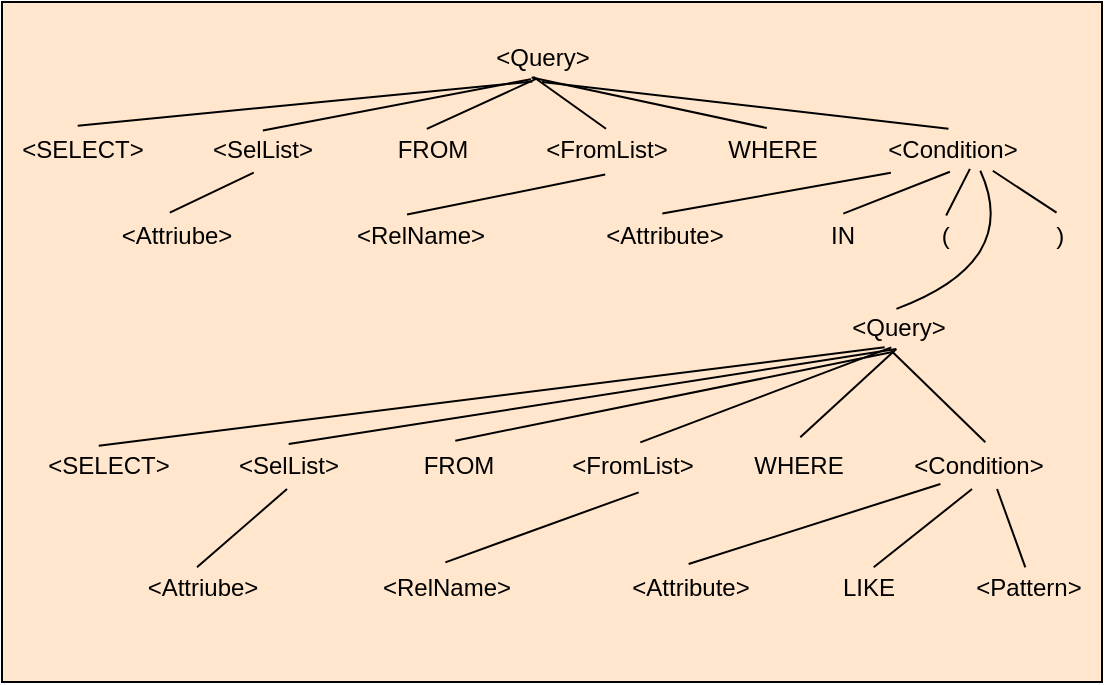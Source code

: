 <mxfile version="16.6.2" type="github">
  <diagram id="nfS9oCo1meUTK1Tz_lBs" name="Page-1">
    <mxGraphModel dx="1325" dy="644" grid="1" gridSize="10" guides="1" tooltips="1" connect="1" arrows="1" fold="1" page="1" pageScale="1" pageWidth="1169" pageHeight="827" math="0" shadow="0">
      <root>
        <mxCell id="0" />
        <mxCell id="1" parent="0" />
        <mxCell id="XLAeXqXStdWNL6sDproD-1" value="" style="rounded=0;whiteSpace=wrap;html=1;fillColor=#FFE6CC;" vertex="1" parent="1">
          <mxGeometry x="310" y="130" width="550" height="340" as="geometry" />
        </mxCell>
        <mxCell id="XLAeXqXStdWNL6sDproD-2" value="&amp;lt;Query&amp;gt;" style="text;html=1;resizable=0;autosize=1;align=center;verticalAlign=middle;points=[];fillColor=none;strokeColor=none;rounded=0;" vertex="1" parent="1">
          <mxGeometry x="550" y="148" width="60" height="20" as="geometry" />
        </mxCell>
        <mxCell id="XLAeXqXStdWNL6sDproD-3" value="&amp;lt;SELECT&amp;gt;" style="text;html=1;resizable=0;autosize=1;align=center;verticalAlign=middle;points=[];fillColor=none;strokeColor=none;rounded=0;" vertex="1" parent="1">
          <mxGeometry x="310" y="194" width="80" height="20" as="geometry" />
        </mxCell>
        <mxCell id="XLAeXqXStdWNL6sDproD-4" value="&amp;lt;SelList&amp;gt;" style="text;html=1;resizable=0;autosize=1;align=center;verticalAlign=middle;points=[];fillColor=none;strokeColor=none;rounded=0;" vertex="1" parent="1">
          <mxGeometry x="405" y="194" width="70" height="20" as="geometry" />
        </mxCell>
        <mxCell id="XLAeXqXStdWNL6sDproD-5" value="FROM" style="text;html=1;resizable=0;autosize=1;align=center;verticalAlign=middle;points=[];fillColor=none;strokeColor=none;rounded=0;" vertex="1" parent="1">
          <mxGeometry x="500" y="194" width="50" height="20" as="geometry" />
        </mxCell>
        <mxCell id="XLAeXqXStdWNL6sDproD-6" value="&amp;lt;FromList&amp;gt;" style="text;html=1;resizable=0;autosize=1;align=center;verticalAlign=middle;points=[];fillColor=none;strokeColor=none;rounded=0;" vertex="1" parent="1">
          <mxGeometry x="572" y="194" width="80" height="20" as="geometry" />
        </mxCell>
        <mxCell id="XLAeXqXStdWNL6sDproD-7" value="WHERE" style="text;html=1;resizable=0;autosize=1;align=center;verticalAlign=middle;points=[];fillColor=none;strokeColor=none;rounded=0;" vertex="1" parent="1">
          <mxGeometry x="665" y="194" width="60" height="20" as="geometry" />
        </mxCell>
        <mxCell id="XLAeXqXStdWNL6sDproD-8" value="&amp;lt;Condition&amp;gt;" style="text;html=1;resizable=0;autosize=1;align=center;verticalAlign=middle;points=[];fillColor=none;strokeColor=none;rounded=0;" vertex="1" parent="1">
          <mxGeometry x="745" y="194" width="80" height="20" as="geometry" />
        </mxCell>
        <mxCell id="XLAeXqXStdWNL6sDproD-9" value="&amp;lt;Attriube&amp;gt;" style="text;html=1;resizable=0;autosize=1;align=center;verticalAlign=middle;points=[];fillColor=none;strokeColor=none;rounded=0;" vertex="1" parent="1">
          <mxGeometry x="362" y="237" width="70" height="20" as="geometry" />
        </mxCell>
        <mxCell id="XLAeXqXStdWNL6sDproD-11" value="&amp;lt;RelName&amp;gt;" style="text;html=1;resizable=0;autosize=1;align=center;verticalAlign=middle;points=[];fillColor=none;strokeColor=none;rounded=0;" vertex="1" parent="1">
          <mxGeometry x="479" y="237" width="80" height="20" as="geometry" />
        </mxCell>
        <mxCell id="XLAeXqXStdWNL6sDproD-13" value="&amp;lt;Attribute&amp;gt;" style="text;html=1;resizable=0;autosize=1;align=center;verticalAlign=middle;points=[];fillColor=none;strokeColor=none;rounded=0;" vertex="1" parent="1">
          <mxGeometry x="606" y="237" width="70" height="20" as="geometry" />
        </mxCell>
        <mxCell id="XLAeXqXStdWNL6sDproD-15" value="IN" style="text;html=1;resizable=0;autosize=1;align=center;verticalAlign=middle;points=[];fillColor=none;strokeColor=none;rounded=0;" vertex="1" parent="1">
          <mxGeometry x="715" y="237" width="30" height="20" as="geometry" />
        </mxCell>
        <mxCell id="XLAeXqXStdWNL6sDproD-16" value="(&amp;nbsp; &amp;nbsp; &amp;nbsp; &amp;nbsp; &amp;nbsp; &amp;nbsp; &amp;nbsp; &amp;nbsp; )" style="text;html=1;resizable=0;autosize=1;align=center;verticalAlign=middle;points=[];fillColor=none;strokeColor=none;rounded=0;" vertex="1" parent="1">
          <mxGeometry x="770" y="237" width="80" height="20" as="geometry" />
        </mxCell>
        <mxCell id="XLAeXqXStdWNL6sDproD-17" value="&amp;lt;Query&amp;gt;" style="text;html=1;resizable=0;autosize=1;align=center;verticalAlign=middle;points=[];fillColor=none;strokeColor=none;rounded=0;" vertex="1" parent="1">
          <mxGeometry x="728" y="283" width="60" height="20" as="geometry" />
        </mxCell>
        <mxCell id="XLAeXqXStdWNL6sDproD-18" value="&amp;lt;SELECT&amp;gt;" style="text;html=1;resizable=0;autosize=1;align=center;verticalAlign=middle;points=[];fillColor=none;strokeColor=none;rounded=0;" vertex="1" parent="1">
          <mxGeometry x="323" y="352" width="80" height="20" as="geometry" />
        </mxCell>
        <mxCell id="XLAeXqXStdWNL6sDproD-19" value="&amp;lt;SelList&amp;gt;" style="text;html=1;resizable=0;autosize=1;align=center;verticalAlign=middle;points=[];fillColor=none;strokeColor=none;rounded=0;" vertex="1" parent="1">
          <mxGeometry x="418" y="352" width="70" height="20" as="geometry" />
        </mxCell>
        <mxCell id="XLAeXqXStdWNL6sDproD-20" value="FROM" style="text;html=1;resizable=0;autosize=1;align=center;verticalAlign=middle;points=[];fillColor=none;strokeColor=none;rounded=0;" vertex="1" parent="1">
          <mxGeometry x="513" y="352" width="50" height="20" as="geometry" />
        </mxCell>
        <mxCell id="XLAeXqXStdWNL6sDproD-21" value="&amp;lt;FromList&amp;gt;" style="text;html=1;resizable=0;autosize=1;align=center;verticalAlign=middle;points=[];fillColor=none;strokeColor=none;rounded=0;" vertex="1" parent="1">
          <mxGeometry x="585" y="352" width="80" height="20" as="geometry" />
        </mxCell>
        <mxCell id="XLAeXqXStdWNL6sDproD-22" value="WHERE" style="text;html=1;resizable=0;autosize=1;align=center;verticalAlign=middle;points=[];fillColor=none;strokeColor=none;rounded=0;" vertex="1" parent="1">
          <mxGeometry x="678" y="352" width="60" height="20" as="geometry" />
        </mxCell>
        <mxCell id="XLAeXqXStdWNL6sDproD-23" value="&amp;lt;Condition&amp;gt;" style="text;html=1;resizable=0;autosize=1;align=center;verticalAlign=middle;points=[];fillColor=none;strokeColor=none;rounded=0;" vertex="1" parent="1">
          <mxGeometry x="758" y="352" width="80" height="20" as="geometry" />
        </mxCell>
        <mxCell id="XLAeXqXStdWNL6sDproD-24" value="&amp;lt;Attriube&amp;gt;" style="text;html=1;resizable=0;autosize=1;align=center;verticalAlign=middle;points=[];fillColor=none;strokeColor=none;rounded=0;" vertex="1" parent="1">
          <mxGeometry x="375" y="413" width="70" height="20" as="geometry" />
        </mxCell>
        <mxCell id="XLAeXqXStdWNL6sDproD-25" value="&amp;lt;RelName&amp;gt;" style="text;html=1;resizable=0;autosize=1;align=center;verticalAlign=middle;points=[];fillColor=none;strokeColor=none;rounded=0;" vertex="1" parent="1">
          <mxGeometry x="492" y="413" width="80" height="20" as="geometry" />
        </mxCell>
        <mxCell id="XLAeXqXStdWNL6sDproD-26" value="&amp;lt;Attribute&amp;gt;" style="text;html=1;resizable=0;autosize=1;align=center;verticalAlign=middle;points=[];fillColor=none;strokeColor=none;rounded=0;" vertex="1" parent="1">
          <mxGeometry x="619" y="413" width="70" height="20" as="geometry" />
        </mxCell>
        <mxCell id="XLAeXqXStdWNL6sDproD-27" value="LIKE" style="text;html=1;resizable=0;autosize=1;align=center;verticalAlign=middle;points=[];fillColor=none;strokeColor=none;rounded=0;" vertex="1" parent="1">
          <mxGeometry x="723" y="413" width="40" height="20" as="geometry" />
        </mxCell>
        <mxCell id="XLAeXqXStdWNL6sDproD-28" value="&amp;lt;Pattern&amp;gt;" style="text;html=1;resizable=0;autosize=1;align=center;verticalAlign=middle;points=[];fillColor=none;strokeColor=none;rounded=0;" vertex="1" parent="1">
          <mxGeometry x="788" y="413" width="70" height="20" as="geometry" />
        </mxCell>
        <mxCell id="XLAeXqXStdWNL6sDproD-29" value="" style="endArrow=none;html=1;rounded=0;exitX=0.473;exitY=-0.109;exitDx=0;exitDy=0;exitPerimeter=0;entryX=0.42;entryY=1.09;entryDx=0;entryDy=0;entryPerimeter=0;" edge="1" parent="1" source="XLAeXqXStdWNL6sDproD-3" target="XLAeXqXStdWNL6sDproD-2">
          <mxGeometry width="50" height="50" relative="1" as="geometry">
            <mxPoint x="650" y="360" as="sourcePoint" />
            <mxPoint x="700" y="310" as="targetPoint" />
          </mxGeometry>
        </mxCell>
        <mxCell id="XLAeXqXStdWNL6sDproD-30" value="" style="endArrow=none;html=1;rounded=0;exitX=0.506;exitY=0.01;exitDx=0;exitDy=0;exitPerimeter=0;entryX=0.407;entryY=1.03;entryDx=0;entryDy=0;entryPerimeter=0;" edge="1" parent="1" source="XLAeXqXStdWNL6sDproD-4" target="XLAeXqXStdWNL6sDproD-2">
          <mxGeometry width="50" height="50" relative="1" as="geometry">
            <mxPoint x="357.84" y="201.82" as="sourcePoint" />
            <mxPoint x="585.2" y="179.8" as="targetPoint" />
          </mxGeometry>
        </mxCell>
        <mxCell id="XLAeXqXStdWNL6sDproD-31" value="" style="endArrow=none;html=1;rounded=0;exitX=0.448;exitY=-0.03;exitDx=0;exitDy=0;exitPerimeter=0;entryX=0.46;entryY=1.01;entryDx=0;entryDy=0;entryPerimeter=0;" edge="1" parent="1" source="XLAeXqXStdWNL6sDproD-5" target="XLAeXqXStdWNL6sDproD-2">
          <mxGeometry width="50" height="50" relative="1" as="geometry">
            <mxPoint x="367.84" y="211.82" as="sourcePoint" />
            <mxPoint x="595.2" y="189.8" as="targetPoint" />
          </mxGeometry>
        </mxCell>
        <mxCell id="XLAeXqXStdWNL6sDproD-32" value="" style="endArrow=none;html=1;rounded=0;exitX=0.5;exitY=-0.03;exitDx=0;exitDy=0;exitPerimeter=0;entryX=0.427;entryY=0.97;entryDx=0;entryDy=0;entryPerimeter=0;" edge="1" parent="1" source="XLAeXqXStdWNL6sDproD-6" target="XLAeXqXStdWNL6sDproD-2">
          <mxGeometry width="50" height="50" relative="1" as="geometry">
            <mxPoint x="377.84" y="221.82" as="sourcePoint" />
            <mxPoint x="605.2" y="199.8" as="targetPoint" />
          </mxGeometry>
        </mxCell>
        <mxCell id="XLAeXqXStdWNL6sDproD-33" value="" style="endArrow=none;html=1;rounded=0;exitX=0.457;exitY=-0.05;exitDx=0;exitDy=0;exitPerimeter=0;entryX=0.413;entryY=0.99;entryDx=0;entryDy=0;entryPerimeter=0;" edge="1" parent="1" source="XLAeXqXStdWNL6sDproD-7" target="XLAeXqXStdWNL6sDproD-2">
          <mxGeometry width="50" height="50" relative="1" as="geometry">
            <mxPoint x="622" y="203.4" as="sourcePoint" />
            <mxPoint x="585.62" y="177.4" as="targetPoint" />
          </mxGeometry>
        </mxCell>
        <mxCell id="XLAeXqXStdWNL6sDproD-34" value="" style="endArrow=none;html=1;rounded=0;exitX=0.478;exitY=-0.03;exitDx=0;exitDy=0;exitPerimeter=0;" edge="1" parent="1" source="XLAeXqXStdWNL6sDproD-8">
          <mxGeometry width="50" height="50" relative="1" as="geometry">
            <mxPoint x="632" y="213.4" as="sourcePoint" />
            <mxPoint x="580" y="170" as="targetPoint" />
          </mxGeometry>
        </mxCell>
        <mxCell id="XLAeXqXStdWNL6sDproD-35" value="" style="endArrow=none;html=1;rounded=0;exitX=0.456;exitY=-0.083;exitDx=0;exitDy=0;exitPerimeter=0;entryX=0.441;entryY=1.067;entryDx=0;entryDy=0;entryPerimeter=0;" edge="1" parent="1" source="XLAeXqXStdWNL6sDproD-9" target="XLAeXqXStdWNL6sDproD-4">
          <mxGeometry width="50" height="50" relative="1" as="geometry">
            <mxPoint x="642" y="223.4" as="sourcePoint" />
            <mxPoint x="605.62" y="197.4" as="targetPoint" />
          </mxGeometry>
        </mxCell>
        <mxCell id="XLAeXqXStdWNL6sDproD-36" value="" style="endArrow=none;html=1;rounded=0;entryX=0.495;entryY=1.114;entryDx=0;entryDy=0;entryPerimeter=0;exitX=0.419;exitY=-0.036;exitDx=0;exitDy=0;exitPerimeter=0;" edge="1" parent="1" source="XLAeXqXStdWNL6sDproD-11" target="XLAeXqXStdWNL6sDproD-6">
          <mxGeometry width="50" height="50" relative="1" as="geometry">
            <mxPoint x="652" y="233.4" as="sourcePoint" />
            <mxPoint x="615.62" y="207.4" as="targetPoint" />
          </mxGeometry>
        </mxCell>
        <mxCell id="XLAeXqXStdWNL6sDproD-37" value="" style="endArrow=none;html=1;rounded=0;exitX=0.488;exitY=-0.06;exitDx=0;exitDy=0;exitPerimeter=0;entryX=0.118;entryY=1.067;entryDx=0;entryDy=0;entryPerimeter=0;" edge="1" parent="1" source="XLAeXqXStdWNL6sDproD-13" target="XLAeXqXStdWNL6sDproD-8">
          <mxGeometry width="50" height="50" relative="1" as="geometry">
            <mxPoint x="662" y="243.4" as="sourcePoint" />
            <mxPoint x="625.62" y="217.4" as="targetPoint" />
          </mxGeometry>
        </mxCell>
        <mxCell id="XLAeXqXStdWNL6sDproD-38" value="" style="endArrow=none;html=1;rounded=0;exitX=0.521;exitY=-0.06;exitDx=0;exitDy=0;exitPerimeter=0;entryX=0.487;entryY=1.043;entryDx=0;entryDy=0;entryPerimeter=0;" edge="1" parent="1" source="XLAeXqXStdWNL6sDproD-15" target="XLAeXqXStdWNL6sDproD-8">
          <mxGeometry width="50" height="50" relative="1" as="geometry">
            <mxPoint x="672" y="253.4" as="sourcePoint" />
            <mxPoint x="635.62" y="227.4" as="targetPoint" />
          </mxGeometry>
        </mxCell>
        <mxCell id="XLAeXqXStdWNL6sDproD-39" value="" style="endArrow=none;html=1;rounded=0;exitX=0.841;exitY=-0.083;exitDx=0;exitDy=0;exitPerimeter=0;entryX=0.755;entryY=1.019;entryDx=0;entryDy=0;entryPerimeter=0;" edge="1" parent="1" source="XLAeXqXStdWNL6sDproD-16" target="XLAeXqXStdWNL6sDproD-8">
          <mxGeometry width="50" height="50" relative="1" as="geometry">
            <mxPoint x="682" y="263.4" as="sourcePoint" />
            <mxPoint x="645.62" y="237.4" as="targetPoint" />
          </mxGeometry>
        </mxCell>
        <mxCell id="XLAeXqXStdWNL6sDproD-40" value="" style="curved=1;endArrow=none;html=1;rounded=0;exitX=0.487;exitY=0.021;exitDx=0;exitDy=0;exitPerimeter=0;entryX=0.677;entryY=1.019;entryDx=0;entryDy=0;entryPerimeter=0;" edge="1" parent="1" source="XLAeXqXStdWNL6sDproD-17" target="XLAeXqXStdWNL6sDproD-8">
          <mxGeometry width="50" height="50" relative="1" as="geometry">
            <mxPoint x="730" y="270" as="sourcePoint" />
            <mxPoint x="780" y="220" as="targetPoint" />
            <Array as="points">
              <mxPoint x="820" y="260" />
            </Array>
          </mxGeometry>
        </mxCell>
        <mxCell id="XLAeXqXStdWNL6sDproD-41" value="" style="endArrow=none;html=1;rounded=0;exitX=0.151;exitY=-0.012;exitDx=0;exitDy=0;exitPerimeter=0;entryX=0.612;entryY=0.971;entryDx=0;entryDy=0;entryPerimeter=0;" edge="1" parent="1" source="XLAeXqXStdWNL6sDproD-16" target="XLAeXqXStdWNL6sDproD-8">
          <mxGeometry width="50" height="50" relative="1" as="geometry">
            <mxPoint x="692" y="273.4" as="sourcePoint" />
            <mxPoint x="655.62" y="247.4" as="targetPoint" />
          </mxGeometry>
        </mxCell>
        <mxCell id="XLAeXqXStdWNL6sDproD-42" value="" style="endArrow=none;html=1;rounded=0;exitX=0.442;exitY=-0.008;exitDx=0;exitDy=0;exitPerimeter=0;entryX=0.389;entryY=0.983;entryDx=0;entryDy=0;entryPerimeter=0;" edge="1" parent="1" source="XLAeXqXStdWNL6sDproD-18" target="XLAeXqXStdWNL6sDproD-17">
          <mxGeometry width="50" height="50" relative="1" as="geometry">
            <mxPoint x="702" y="283.4" as="sourcePoint" />
            <mxPoint x="665.62" y="257.4" as="targetPoint" />
          </mxGeometry>
        </mxCell>
        <mxCell id="XLAeXqXStdWNL6sDproD-43" value="" style="endArrow=none;html=1;rounded=0;exitX=0.505;exitY=-0.05;exitDx=0;exitDy=0;exitPerimeter=0;entryX=0.486;entryY=1.025;entryDx=0;entryDy=0;entryPerimeter=0;" edge="1" parent="1" source="XLAeXqXStdWNL6sDproD-19" target="XLAeXqXStdWNL6sDproD-17">
          <mxGeometry width="50" height="50" relative="1" as="geometry">
            <mxPoint x="712" y="293.4" as="sourcePoint" />
            <mxPoint x="675.62" y="267.4" as="targetPoint" />
          </mxGeometry>
        </mxCell>
        <mxCell id="XLAeXqXStdWNL6sDproD-44" value="" style="endArrow=none;html=1;rounded=0;exitX=0.473;exitY=-0.133;exitDx=0;exitDy=0;exitPerimeter=0;entryX=0.444;entryY=1.108;entryDx=0;entryDy=0;entryPerimeter=0;" edge="1" parent="1" source="XLAeXqXStdWNL6sDproD-20" target="XLAeXqXStdWNL6sDproD-17">
          <mxGeometry width="50" height="50" relative="1" as="geometry">
            <mxPoint x="722" y="303.4" as="sourcePoint" />
            <mxPoint x="685.62" y="277.4" as="targetPoint" />
          </mxGeometry>
        </mxCell>
        <mxCell id="XLAeXqXStdWNL6sDproD-45" value="" style="endArrow=none;html=1;rounded=0;exitX=0.552;exitY=-0.092;exitDx=0;exitDy=0;exitPerimeter=0;entryX=0.444;entryY=0.983;entryDx=0;entryDy=0;entryPerimeter=0;" edge="1" parent="1" source="XLAeXqXStdWNL6sDproD-21" target="XLAeXqXStdWNL6sDproD-17">
          <mxGeometry width="50" height="50" relative="1" as="geometry">
            <mxPoint x="732" y="313.4" as="sourcePoint" />
            <mxPoint x="810" y="310" as="targetPoint" />
          </mxGeometry>
        </mxCell>
        <mxCell id="XLAeXqXStdWNL6sDproD-46" value="" style="endArrow=none;html=1;rounded=0;exitX=0.486;exitY=1.025;exitDx=0;exitDy=0;exitPerimeter=0;entryX=0.519;entryY=-0.217;entryDx=0;entryDy=0;entryPerimeter=0;" edge="1" parent="1" source="XLAeXqXStdWNL6sDproD-17" target="XLAeXqXStdWNL6sDproD-22">
          <mxGeometry width="50" height="50" relative="1" as="geometry">
            <mxPoint x="742" y="323.4" as="sourcePoint" />
            <mxPoint x="705.62" y="297.4" as="targetPoint" />
          </mxGeometry>
        </mxCell>
        <mxCell id="XLAeXqXStdWNL6sDproD-47" value="" style="endArrow=none;html=1;rounded=0;exitX=0.444;exitY=1.067;exitDx=0;exitDy=0;exitPerimeter=0;entryX=0.546;entryY=-0.092;entryDx=0;entryDy=0;entryPerimeter=0;" edge="1" parent="1" source="XLAeXqXStdWNL6sDproD-17" target="XLAeXqXStdWNL6sDproD-23">
          <mxGeometry width="50" height="50" relative="1" as="geometry">
            <mxPoint x="752" y="333.4" as="sourcePoint" />
            <mxPoint x="715.62" y="307.4" as="targetPoint" />
          </mxGeometry>
        </mxCell>
        <mxCell id="XLAeXqXStdWNL6sDproD-48" value="" style="endArrow=none;html=1;rounded=0;exitX=0.493;exitY=1.075;exitDx=0;exitDy=0;exitPerimeter=0;entryX=0.464;entryY=-0.017;entryDx=0;entryDy=0;entryPerimeter=0;" edge="1" parent="1" source="XLAeXqXStdWNL6sDproD-19" target="XLAeXqXStdWNL6sDproD-24">
          <mxGeometry width="50" height="50" relative="1" as="geometry">
            <mxPoint x="762" y="343.4" as="sourcePoint" />
            <mxPoint x="725.62" y="317.4" as="targetPoint" />
          </mxGeometry>
        </mxCell>
        <mxCell id="XLAeXqXStdWNL6sDproD-49" value="" style="endArrow=none;html=1;rounded=0;exitX=0.542;exitY=1.158;exitDx=0;exitDy=0;exitPerimeter=0;entryX=0.496;entryY=-0.142;entryDx=0;entryDy=0;entryPerimeter=0;" edge="1" parent="1" source="XLAeXqXStdWNL6sDproD-21" target="XLAeXqXStdWNL6sDproD-25">
          <mxGeometry width="50" height="50" relative="1" as="geometry">
            <mxPoint x="772" y="353.4" as="sourcePoint" />
            <mxPoint x="735.62" y="327.4" as="targetPoint" />
          </mxGeometry>
        </mxCell>
        <mxCell id="XLAeXqXStdWNL6sDproD-50" value="" style="endArrow=none;html=1;rounded=0;exitX=0.265;exitY=0.95;exitDx=0;exitDy=0;exitPerimeter=0;entryX=0.49;entryY=-0.1;entryDx=0;entryDy=0;entryPerimeter=0;" edge="1" parent="1" source="XLAeXqXStdWNL6sDproD-23" target="XLAeXqXStdWNL6sDproD-26">
          <mxGeometry width="50" height="50" relative="1" as="geometry">
            <mxPoint x="782" y="363.4" as="sourcePoint" />
            <mxPoint x="745.62" y="337.4" as="targetPoint" />
          </mxGeometry>
        </mxCell>
        <mxCell id="XLAeXqXStdWNL6sDproD-51" value="" style="endArrow=none;html=1;rounded=0;entryX=0.571;entryY=-0.017;entryDx=0;entryDy=0;entryPerimeter=0;exitX=0.463;exitY=1.075;exitDx=0;exitDy=0;exitPerimeter=0;" edge="1" parent="1" source="XLAeXqXStdWNL6sDproD-23" target="XLAeXqXStdWNL6sDproD-27">
          <mxGeometry width="50" height="50" relative="1" as="geometry">
            <mxPoint x="792" y="370" as="sourcePoint" />
            <mxPoint x="755.62" y="347.4" as="targetPoint" />
          </mxGeometry>
        </mxCell>
        <mxCell id="XLAeXqXStdWNL6sDproD-52" value="" style="endArrow=none;html=1;rounded=0;exitX=0.481;exitY=-0.017;exitDx=0;exitDy=0;exitPerimeter=0;entryX=0.619;entryY=1.075;entryDx=0;entryDy=0;entryPerimeter=0;" edge="1" parent="1" source="XLAeXqXStdWNL6sDproD-28" target="XLAeXqXStdWNL6sDproD-23">
          <mxGeometry width="50" height="50" relative="1" as="geometry">
            <mxPoint x="802" y="383.4" as="sourcePoint" />
            <mxPoint x="765.62" y="357.4" as="targetPoint" />
          </mxGeometry>
        </mxCell>
      </root>
    </mxGraphModel>
  </diagram>
</mxfile>
